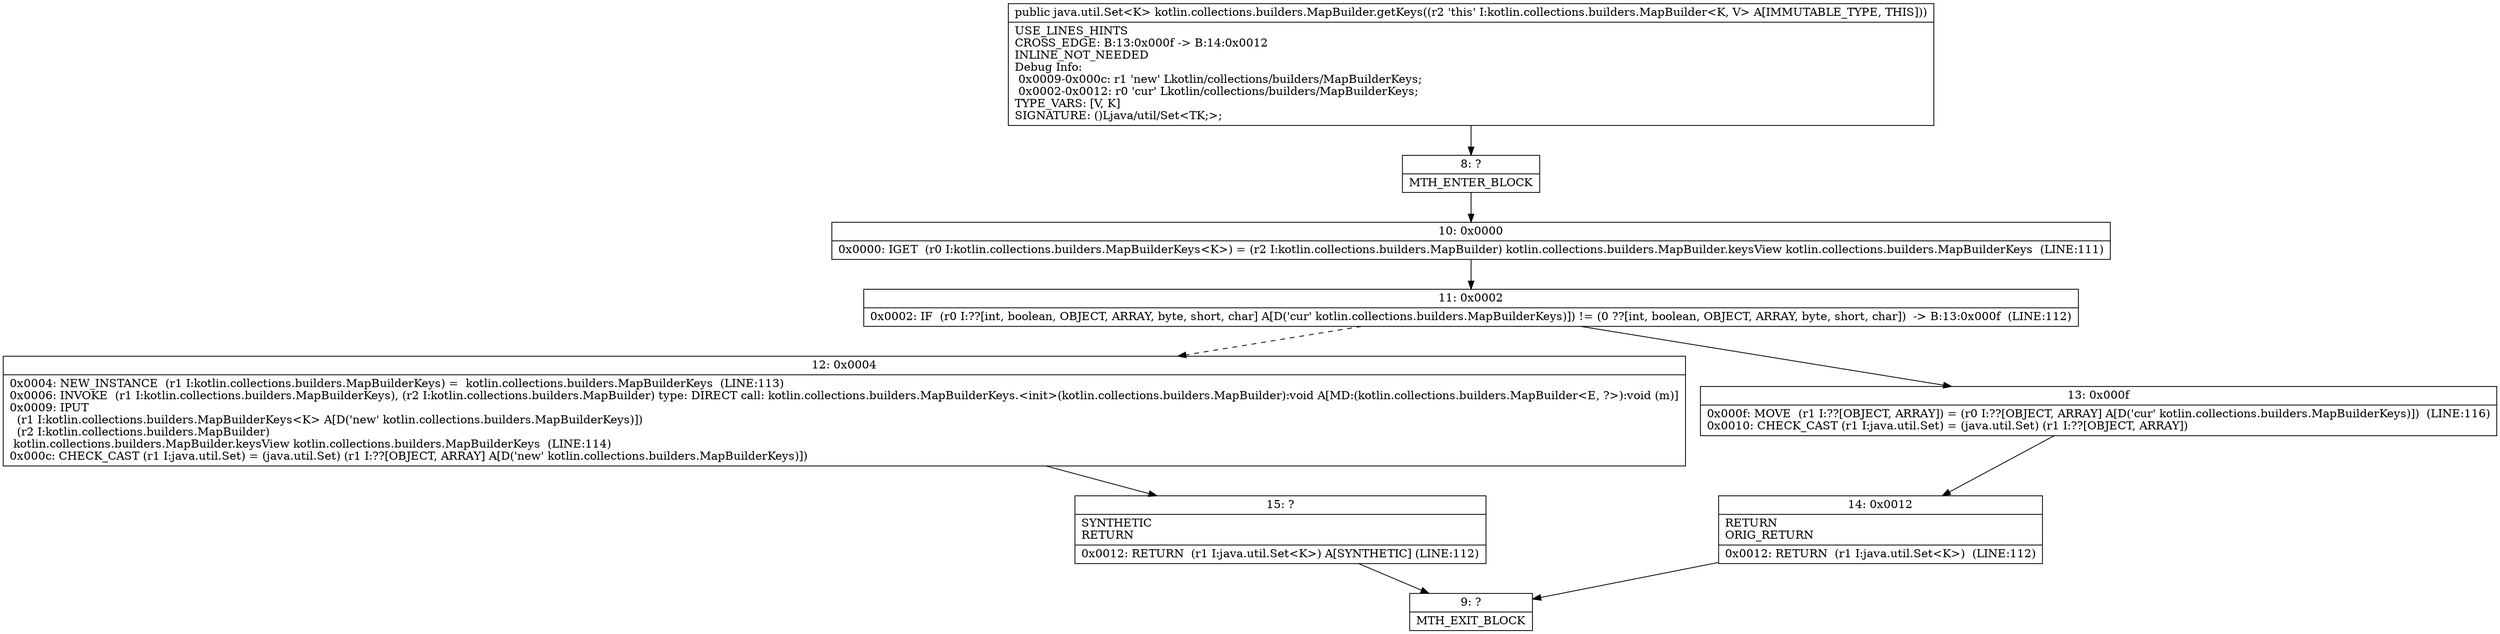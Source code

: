 digraph "CFG forkotlin.collections.builders.MapBuilder.getKeys()Ljava\/util\/Set;" {
Node_8 [shape=record,label="{8\:\ ?|MTH_ENTER_BLOCK\l}"];
Node_10 [shape=record,label="{10\:\ 0x0000|0x0000: IGET  (r0 I:kotlin.collections.builders.MapBuilderKeys\<K\>) = (r2 I:kotlin.collections.builders.MapBuilder) kotlin.collections.builders.MapBuilder.keysView kotlin.collections.builders.MapBuilderKeys  (LINE:111)\l}"];
Node_11 [shape=record,label="{11\:\ 0x0002|0x0002: IF  (r0 I:??[int, boolean, OBJECT, ARRAY, byte, short, char] A[D('cur' kotlin.collections.builders.MapBuilderKeys)]) != (0 ??[int, boolean, OBJECT, ARRAY, byte, short, char])  \-\> B:13:0x000f  (LINE:112)\l}"];
Node_12 [shape=record,label="{12\:\ 0x0004|0x0004: NEW_INSTANCE  (r1 I:kotlin.collections.builders.MapBuilderKeys) =  kotlin.collections.builders.MapBuilderKeys  (LINE:113)\l0x0006: INVOKE  (r1 I:kotlin.collections.builders.MapBuilderKeys), (r2 I:kotlin.collections.builders.MapBuilder) type: DIRECT call: kotlin.collections.builders.MapBuilderKeys.\<init\>(kotlin.collections.builders.MapBuilder):void A[MD:(kotlin.collections.builders.MapBuilder\<E, ?\>):void (m)]\l0x0009: IPUT  \l  (r1 I:kotlin.collections.builders.MapBuilderKeys\<K\> A[D('new' kotlin.collections.builders.MapBuilderKeys)])\l  (r2 I:kotlin.collections.builders.MapBuilder)\l kotlin.collections.builders.MapBuilder.keysView kotlin.collections.builders.MapBuilderKeys  (LINE:114)\l0x000c: CHECK_CAST (r1 I:java.util.Set) = (java.util.Set) (r1 I:??[OBJECT, ARRAY] A[D('new' kotlin.collections.builders.MapBuilderKeys)]) \l}"];
Node_15 [shape=record,label="{15\:\ ?|SYNTHETIC\lRETURN\l|0x0012: RETURN  (r1 I:java.util.Set\<K\>) A[SYNTHETIC] (LINE:112)\l}"];
Node_9 [shape=record,label="{9\:\ ?|MTH_EXIT_BLOCK\l}"];
Node_13 [shape=record,label="{13\:\ 0x000f|0x000f: MOVE  (r1 I:??[OBJECT, ARRAY]) = (r0 I:??[OBJECT, ARRAY] A[D('cur' kotlin.collections.builders.MapBuilderKeys)])  (LINE:116)\l0x0010: CHECK_CAST (r1 I:java.util.Set) = (java.util.Set) (r1 I:??[OBJECT, ARRAY]) \l}"];
Node_14 [shape=record,label="{14\:\ 0x0012|RETURN\lORIG_RETURN\l|0x0012: RETURN  (r1 I:java.util.Set\<K\>)  (LINE:112)\l}"];
MethodNode[shape=record,label="{public java.util.Set\<K\> kotlin.collections.builders.MapBuilder.getKeys((r2 'this' I:kotlin.collections.builders.MapBuilder\<K, V\> A[IMMUTABLE_TYPE, THIS]))  | USE_LINES_HINTS\lCROSS_EDGE: B:13:0x000f \-\> B:14:0x0012\lINLINE_NOT_NEEDED\lDebug Info:\l  0x0009\-0x000c: r1 'new' Lkotlin\/collections\/builders\/MapBuilderKeys;\l  0x0002\-0x0012: r0 'cur' Lkotlin\/collections\/builders\/MapBuilderKeys;\lTYPE_VARS: [V, K]\lSIGNATURE: ()Ljava\/util\/Set\<TK;\>;\l}"];
MethodNode -> Node_8;Node_8 -> Node_10;
Node_10 -> Node_11;
Node_11 -> Node_12[style=dashed];
Node_11 -> Node_13;
Node_12 -> Node_15;
Node_15 -> Node_9;
Node_13 -> Node_14;
Node_14 -> Node_9;
}

